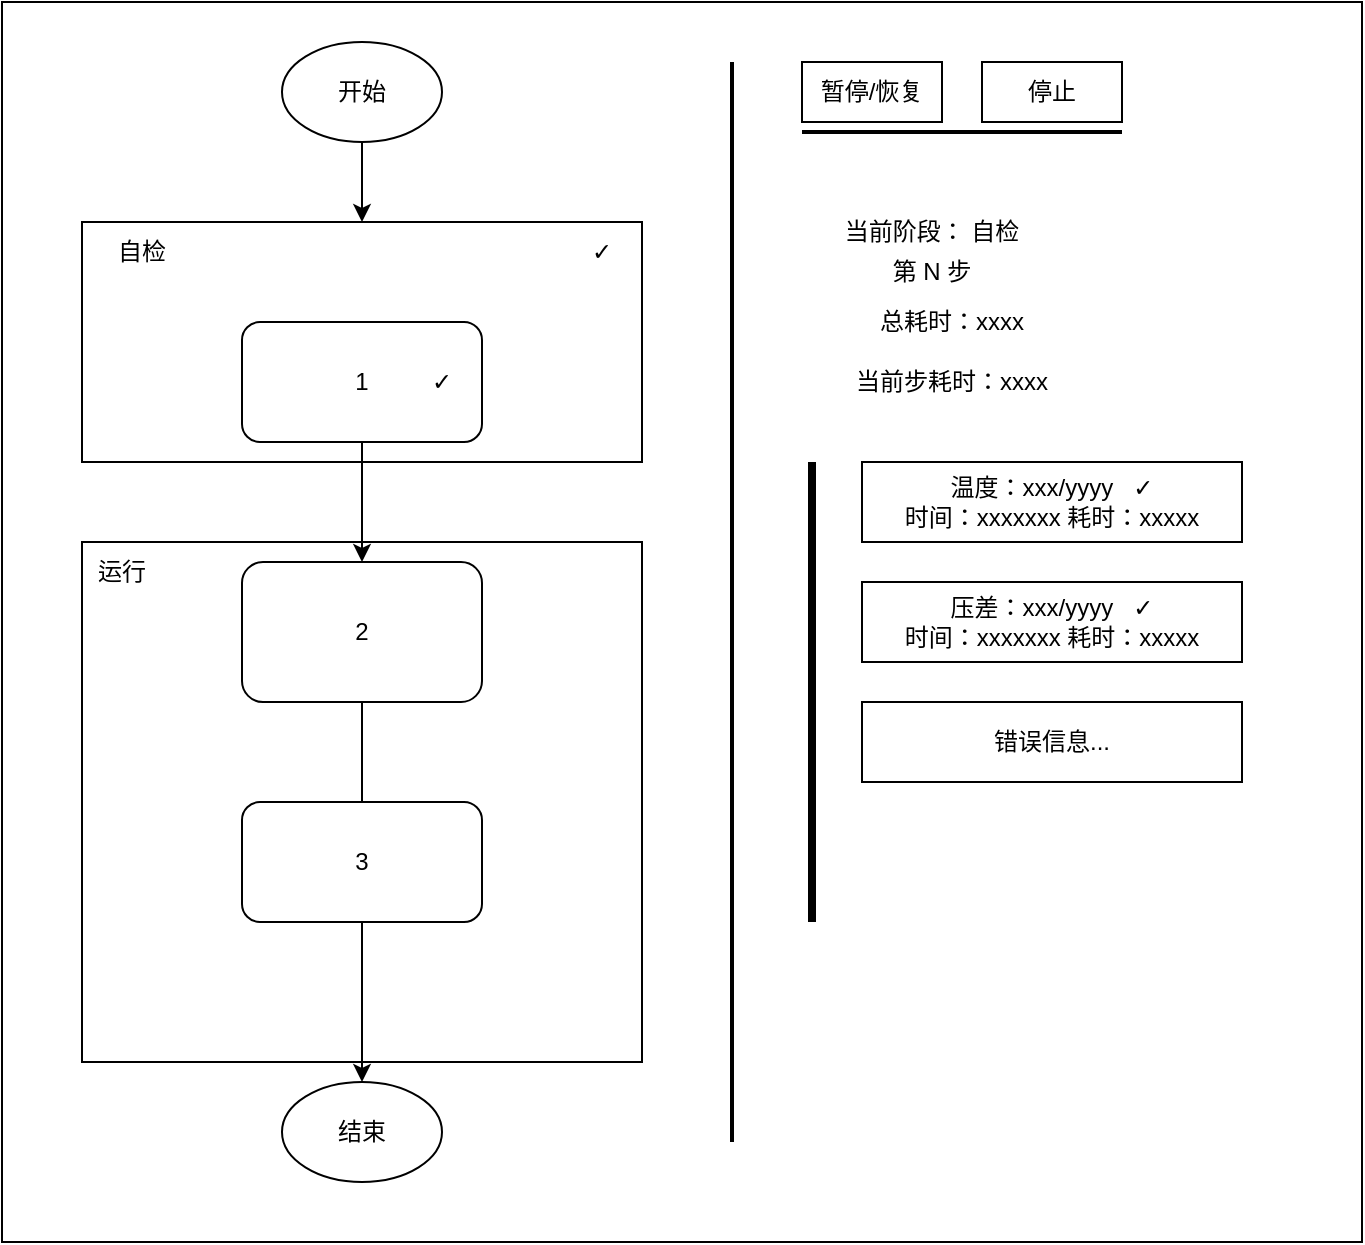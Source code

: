 <mxfile version="23.1.7" type="github">
  <diagram name="第 1 页" id="nVM2l7jKNzhgwTq0GOzU">
    <mxGraphModel dx="1394" dy="783" grid="1" gridSize="10" guides="1" tooltips="1" connect="1" arrows="1" fold="1" page="1" pageScale="1" pageWidth="827" pageHeight="1169" math="0" shadow="0">
      <root>
        <mxCell id="0" />
        <mxCell id="1" parent="0" />
        <mxCell id="bQlB1xkOmRGpxfmWqMAK-24" value="" style="rounded=0;whiteSpace=wrap;html=1;" vertex="1" parent="1">
          <mxGeometry x="70" width="680" height="620" as="geometry" />
        </mxCell>
        <mxCell id="bQlB1xkOmRGpxfmWqMAK-30" value="" style="rounded=0;whiteSpace=wrap;html=1;" vertex="1" parent="1">
          <mxGeometry x="110" y="270" width="280" height="260" as="geometry" />
        </mxCell>
        <mxCell id="bQlB1xkOmRGpxfmWqMAK-20" value="" style="rounded=0;whiteSpace=wrap;html=1;" vertex="1" parent="1">
          <mxGeometry x="110" y="110" width="280" height="120" as="geometry" />
        </mxCell>
        <mxCell id="bQlB1xkOmRGpxfmWqMAK-14" style="edgeStyle=orthogonalEdgeStyle;rounded=0;orthogonalLoop=1;jettySize=auto;html=1;entryX=0.5;entryY=0;entryDx=0;entryDy=0;" edge="1" parent="1" source="bQlB1xkOmRGpxfmWqMAK-11" target="bQlB1xkOmRGpxfmWqMAK-15">
          <mxGeometry relative="1" as="geometry">
            <mxPoint x="250" y="200" as="targetPoint" />
          </mxGeometry>
        </mxCell>
        <mxCell id="bQlB1xkOmRGpxfmWqMAK-11" value="1" style="rounded=1;whiteSpace=wrap;html=1;" vertex="1" parent="1">
          <mxGeometry x="190" y="160" width="120" height="60" as="geometry" />
        </mxCell>
        <mxCell id="bQlB1xkOmRGpxfmWqMAK-12" value="温度：xxx/yyyy&amp;nbsp; &amp;nbsp;✓&lt;br&gt;时间：xxxxxxx 耗时：xxxxx" style="rounded=0;whiteSpace=wrap;html=1;" vertex="1" parent="1">
          <mxGeometry x="500" y="230" width="190" height="40" as="geometry" />
        </mxCell>
        <mxCell id="bQlB1xkOmRGpxfmWqMAK-19" style="edgeStyle=orthogonalEdgeStyle;rounded=0;orthogonalLoop=1;jettySize=auto;html=1;entryX=0.5;entryY=0;entryDx=0;entryDy=0;" edge="1" parent="1" source="bQlB1xkOmRGpxfmWqMAK-15" target="bQlB1xkOmRGpxfmWqMAK-41">
          <mxGeometry relative="1" as="geometry">
            <mxPoint x="250" y="520" as="targetPoint" />
          </mxGeometry>
        </mxCell>
        <mxCell id="bQlB1xkOmRGpxfmWqMAK-15" value="2" style="rounded=1;whiteSpace=wrap;html=1;" vertex="1" parent="1">
          <mxGeometry x="190" y="280" width="120" height="70" as="geometry" />
        </mxCell>
        <mxCell id="bQlB1xkOmRGpxfmWqMAK-16" value="压差：xxx/yyyy&amp;nbsp; &amp;nbsp;✓&lt;br&gt;时间：xxxxxxx 耗时：xxxxx" style="rounded=0;whiteSpace=wrap;html=1;" vertex="1" parent="1">
          <mxGeometry x="500" y="290" width="190" height="40" as="geometry" />
        </mxCell>
        <mxCell id="bQlB1xkOmRGpxfmWqMAK-18" value="3" style="rounded=1;whiteSpace=wrap;html=1;" vertex="1" parent="1">
          <mxGeometry x="190" y="400" width="120" height="60" as="geometry" />
        </mxCell>
        <mxCell id="bQlB1xkOmRGpxfmWqMAK-21" value="自检" style="text;html=1;align=center;verticalAlign=middle;whiteSpace=wrap;rounded=0;" vertex="1" parent="1">
          <mxGeometry x="110" y="110" width="60" height="30" as="geometry" />
        </mxCell>
        <mxCell id="bQlB1xkOmRGpxfmWqMAK-23" style="edgeStyle=orthogonalEdgeStyle;rounded=0;orthogonalLoop=1;jettySize=auto;html=1;" edge="1" parent="1" source="bQlB1xkOmRGpxfmWqMAK-22" target="bQlB1xkOmRGpxfmWqMAK-20">
          <mxGeometry relative="1" as="geometry" />
        </mxCell>
        <mxCell id="bQlB1xkOmRGpxfmWqMAK-22" value="开始" style="ellipse;whiteSpace=wrap;html=1;" vertex="1" parent="1">
          <mxGeometry x="210" y="20" width="80" height="50" as="geometry" />
        </mxCell>
        <mxCell id="bQlB1xkOmRGpxfmWqMAK-26" value="" style="line;strokeWidth=2;direction=south;html=1;" vertex="1" parent="1">
          <mxGeometry x="430" y="30" width="10" height="540" as="geometry" />
        </mxCell>
        <mxCell id="bQlB1xkOmRGpxfmWqMAK-27" value="" style="line;strokeWidth=2;html=1;" vertex="1" parent="1">
          <mxGeometry x="470" y="60" width="160" height="10" as="geometry" />
        </mxCell>
        <mxCell id="bQlB1xkOmRGpxfmWqMAK-28" value="暂停/恢复" style="rounded=0;whiteSpace=wrap;html=1;" vertex="1" parent="1">
          <mxGeometry x="470" y="30" width="70" height="30" as="geometry" />
        </mxCell>
        <mxCell id="bQlB1xkOmRGpxfmWqMAK-29" value="停止" style="rounded=0;whiteSpace=wrap;html=1;" vertex="1" parent="1">
          <mxGeometry x="560" y="30" width="70" height="30" as="geometry" />
        </mxCell>
        <mxCell id="bQlB1xkOmRGpxfmWqMAK-31" value="运行" style="text;html=1;align=center;verticalAlign=middle;whiteSpace=wrap;rounded=0;" vertex="1" parent="1">
          <mxGeometry x="100" y="270" width="60" height="30" as="geometry" />
        </mxCell>
        <mxCell id="bQlB1xkOmRGpxfmWqMAK-32" value="" style="line;strokeWidth=4;direction=south;html=1;perimeter=backbonePerimeter;points=[];outlineConnect=0;" vertex="1" parent="1">
          <mxGeometry x="470" y="230" width="10" height="230" as="geometry" />
        </mxCell>
        <mxCell id="bQlB1xkOmRGpxfmWqMAK-34" value="当前阶段： 自检" style="text;html=1;align=center;verticalAlign=middle;whiteSpace=wrap;rounded=0;" vertex="1" parent="1">
          <mxGeometry x="470" y="100" width="130" height="30" as="geometry" />
        </mxCell>
        <mxCell id="bQlB1xkOmRGpxfmWqMAK-36" value="第 N 步" style="text;html=1;align=center;verticalAlign=middle;whiteSpace=wrap;rounded=0;" vertex="1" parent="1">
          <mxGeometry x="470" y="120" width="130" height="30" as="geometry" />
        </mxCell>
        <mxCell id="bQlB1xkOmRGpxfmWqMAK-37" value="总耗时：xxxx" style="text;html=1;align=center;verticalAlign=middle;whiteSpace=wrap;rounded=0;" vertex="1" parent="1">
          <mxGeometry x="480" y="145" width="130" height="30" as="geometry" />
        </mxCell>
        <mxCell id="bQlB1xkOmRGpxfmWqMAK-38" value="当前步耗时：xxxx" style="text;html=1;align=center;verticalAlign=middle;whiteSpace=wrap;rounded=0;" vertex="1" parent="1">
          <mxGeometry x="480" y="175" width="130" height="30" as="geometry" />
        </mxCell>
        <mxCell id="bQlB1xkOmRGpxfmWqMAK-39" value="✓" style="text;html=1;align=center;verticalAlign=middle;whiteSpace=wrap;rounded=0;" vertex="1" parent="1">
          <mxGeometry x="260" y="175" width="60" height="30" as="geometry" />
        </mxCell>
        <mxCell id="bQlB1xkOmRGpxfmWqMAK-40" value="✓" style="text;html=1;align=center;verticalAlign=middle;whiteSpace=wrap;rounded=0;" vertex="1" parent="1">
          <mxGeometry x="340" y="110" width="60" height="30" as="geometry" />
        </mxCell>
        <mxCell id="bQlB1xkOmRGpxfmWqMAK-41" value="结束" style="ellipse;whiteSpace=wrap;html=1;" vertex="1" parent="1">
          <mxGeometry x="210" y="540" width="80" height="50" as="geometry" />
        </mxCell>
        <mxCell id="bQlB1xkOmRGpxfmWqMAK-42" value="错误信息..." style="rounded=0;whiteSpace=wrap;html=1;" vertex="1" parent="1">
          <mxGeometry x="500" y="350" width="190" height="40" as="geometry" />
        </mxCell>
      </root>
    </mxGraphModel>
  </diagram>
</mxfile>
